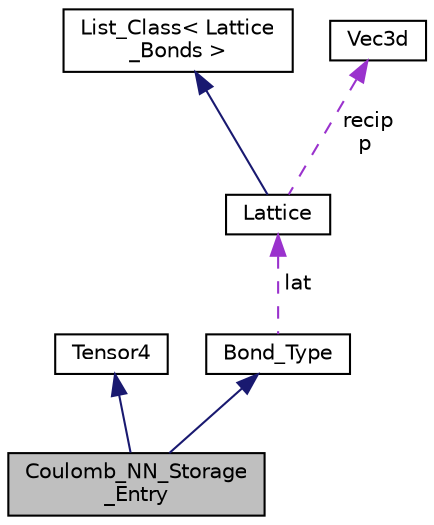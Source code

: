 digraph "Coulomb_NN_Storage_Entry"
{
  edge [fontname="Helvetica",fontsize="10",labelfontname="Helvetica",labelfontsize="10"];
  node [fontname="Helvetica",fontsize="10",shape=record];
  Node1 [label="Coulomb_NN_Storage\l_Entry",height=0.2,width=0.4,color="black", fillcolor="grey75", style="filled", fontcolor="black"];
  Node2 -> Node1 [dir="back",color="midnightblue",fontsize="10",style="solid",fontname="Helvetica"];
  Node2 [label="Tensor4",height=0.2,width=0.4,color="black", fillcolor="white", style="filled",URL="$classTensor4.html",tooltip="Class to store a rank-4 (complex) tensor: "];
  Node3 -> Node1 [dir="back",color="midnightblue",fontsize="10",style="solid",fontname="Helvetica"];
  Node3 [label="Bond_Type",height=0.2,width=0.4,color="black", fillcolor="white", style="filled",URL="$classBond__Type.html"];
  Node4 -> Node3 [dir="back",color="darkorchid3",fontsize="10",style="dashed",label=" lat" ,fontname="Helvetica"];
  Node4 [label="Lattice",height=0.2,width=0.4,color="black", fillcolor="white", style="filled",URL="$classLattice.html"];
  Node5 -> Node4 [dir="back",color="midnightblue",fontsize="10",style="solid",fontname="Helvetica"];
  Node5 [label="List_Class\< Lattice\l_Bonds \>",height=0.2,width=0.4,color="black", fillcolor="white", style="filled",URL="$classList__Class.html"];
  Node6 -> Node4 [dir="back",color="darkorchid3",fontsize="10",style="dashed",label=" recip\np" ,fontname="Helvetica"];
  Node6 [label="Vec3d",height=0.2,width=0.4,color="black", fillcolor="white", style="filled",URL="$classVec3d.html",tooltip="Class to store positions and to handle operations on 3d vectors. "];
}
